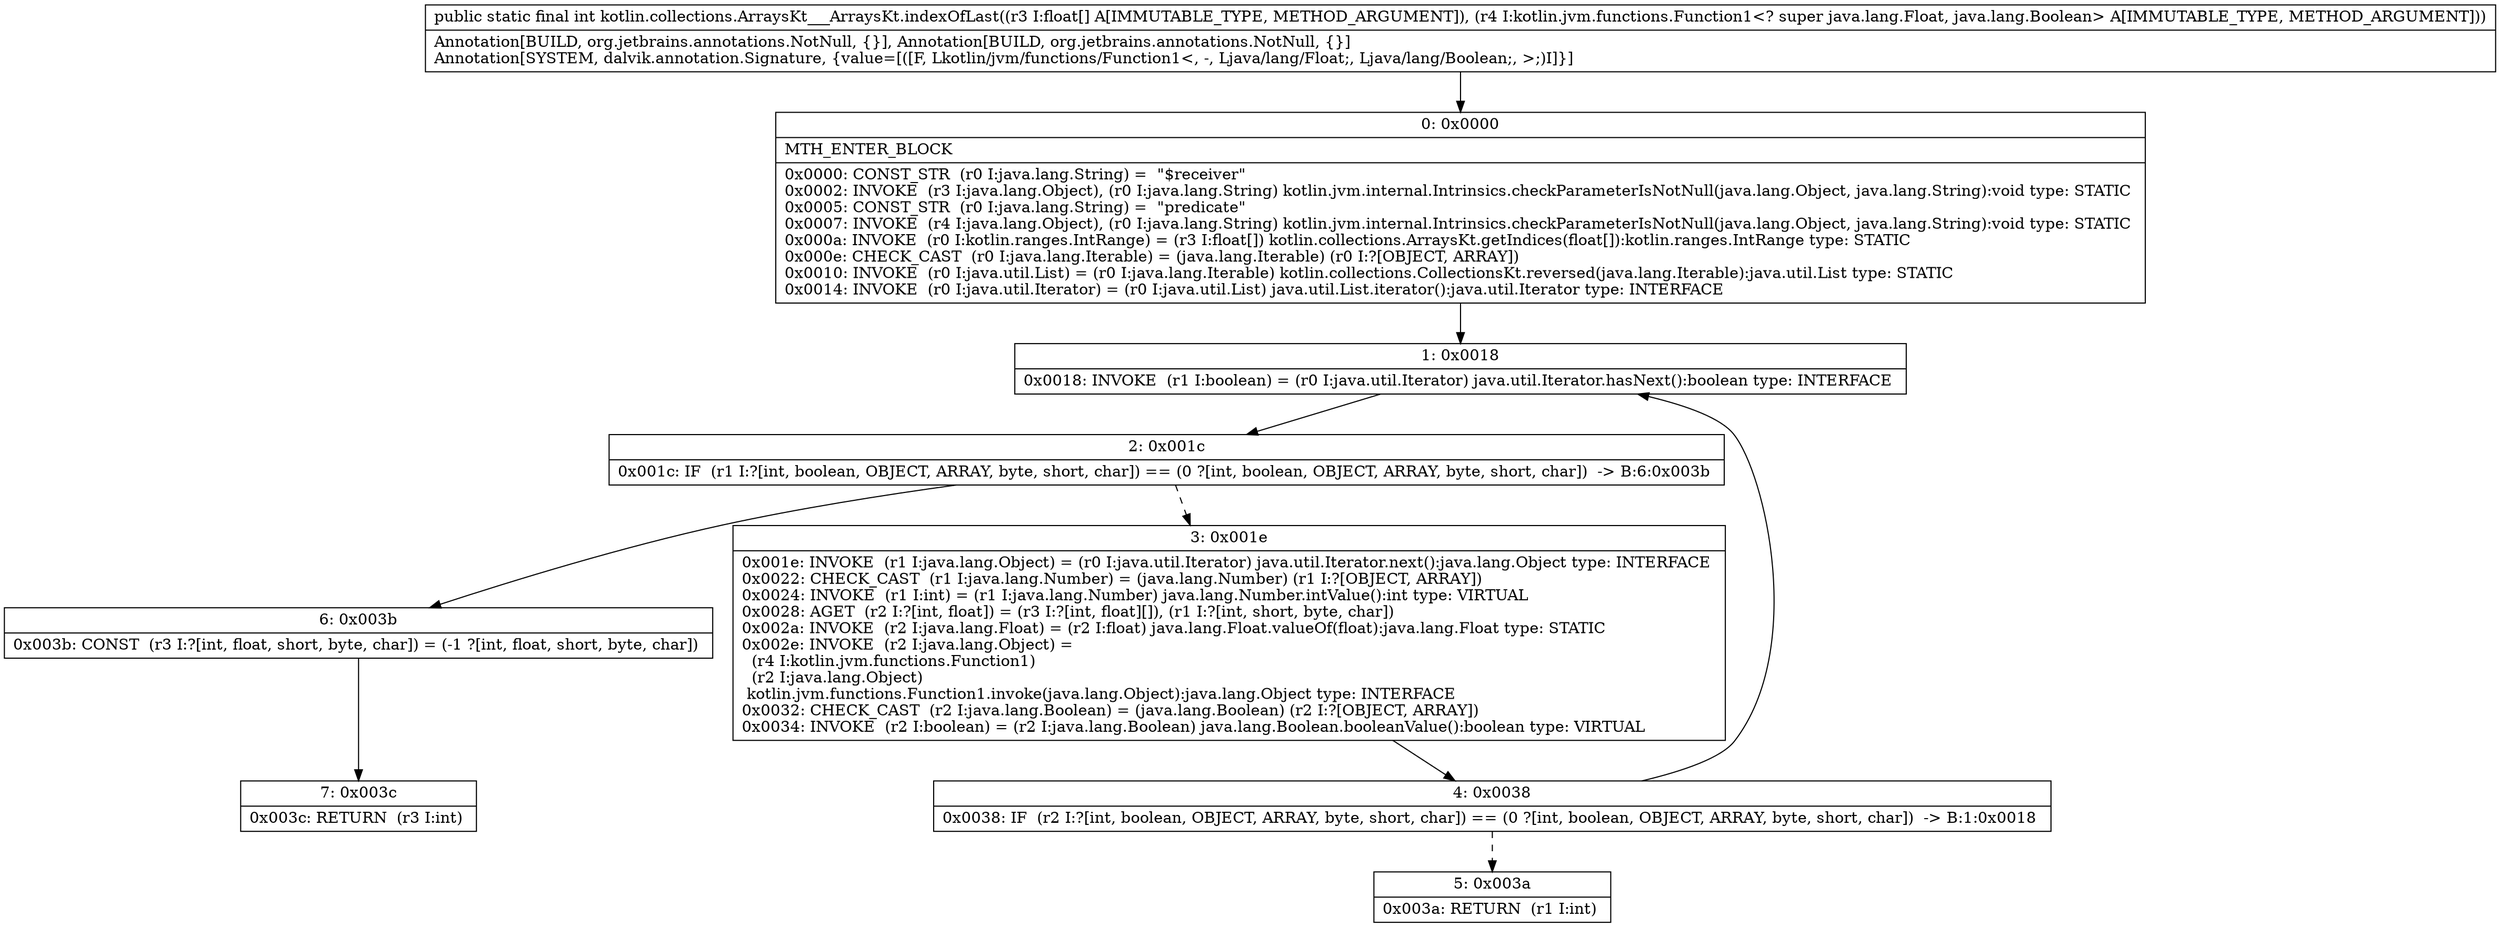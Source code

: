 digraph "CFG forkotlin.collections.ArraysKt___ArraysKt.indexOfLast([FLkotlin\/jvm\/functions\/Function1;)I" {
Node_0 [shape=record,label="{0\:\ 0x0000|MTH_ENTER_BLOCK\l|0x0000: CONST_STR  (r0 I:java.lang.String) =  \"$receiver\" \l0x0002: INVOKE  (r3 I:java.lang.Object), (r0 I:java.lang.String) kotlin.jvm.internal.Intrinsics.checkParameterIsNotNull(java.lang.Object, java.lang.String):void type: STATIC \l0x0005: CONST_STR  (r0 I:java.lang.String) =  \"predicate\" \l0x0007: INVOKE  (r4 I:java.lang.Object), (r0 I:java.lang.String) kotlin.jvm.internal.Intrinsics.checkParameterIsNotNull(java.lang.Object, java.lang.String):void type: STATIC \l0x000a: INVOKE  (r0 I:kotlin.ranges.IntRange) = (r3 I:float[]) kotlin.collections.ArraysKt.getIndices(float[]):kotlin.ranges.IntRange type: STATIC \l0x000e: CHECK_CAST  (r0 I:java.lang.Iterable) = (java.lang.Iterable) (r0 I:?[OBJECT, ARRAY]) \l0x0010: INVOKE  (r0 I:java.util.List) = (r0 I:java.lang.Iterable) kotlin.collections.CollectionsKt.reversed(java.lang.Iterable):java.util.List type: STATIC \l0x0014: INVOKE  (r0 I:java.util.Iterator) = (r0 I:java.util.List) java.util.List.iterator():java.util.Iterator type: INTERFACE \l}"];
Node_1 [shape=record,label="{1\:\ 0x0018|0x0018: INVOKE  (r1 I:boolean) = (r0 I:java.util.Iterator) java.util.Iterator.hasNext():boolean type: INTERFACE \l}"];
Node_2 [shape=record,label="{2\:\ 0x001c|0x001c: IF  (r1 I:?[int, boolean, OBJECT, ARRAY, byte, short, char]) == (0 ?[int, boolean, OBJECT, ARRAY, byte, short, char])  \-\> B:6:0x003b \l}"];
Node_3 [shape=record,label="{3\:\ 0x001e|0x001e: INVOKE  (r1 I:java.lang.Object) = (r0 I:java.util.Iterator) java.util.Iterator.next():java.lang.Object type: INTERFACE \l0x0022: CHECK_CAST  (r1 I:java.lang.Number) = (java.lang.Number) (r1 I:?[OBJECT, ARRAY]) \l0x0024: INVOKE  (r1 I:int) = (r1 I:java.lang.Number) java.lang.Number.intValue():int type: VIRTUAL \l0x0028: AGET  (r2 I:?[int, float]) = (r3 I:?[int, float][]), (r1 I:?[int, short, byte, char]) \l0x002a: INVOKE  (r2 I:java.lang.Float) = (r2 I:float) java.lang.Float.valueOf(float):java.lang.Float type: STATIC \l0x002e: INVOKE  (r2 I:java.lang.Object) = \l  (r4 I:kotlin.jvm.functions.Function1)\l  (r2 I:java.lang.Object)\l kotlin.jvm.functions.Function1.invoke(java.lang.Object):java.lang.Object type: INTERFACE \l0x0032: CHECK_CAST  (r2 I:java.lang.Boolean) = (java.lang.Boolean) (r2 I:?[OBJECT, ARRAY]) \l0x0034: INVOKE  (r2 I:boolean) = (r2 I:java.lang.Boolean) java.lang.Boolean.booleanValue():boolean type: VIRTUAL \l}"];
Node_4 [shape=record,label="{4\:\ 0x0038|0x0038: IF  (r2 I:?[int, boolean, OBJECT, ARRAY, byte, short, char]) == (0 ?[int, boolean, OBJECT, ARRAY, byte, short, char])  \-\> B:1:0x0018 \l}"];
Node_5 [shape=record,label="{5\:\ 0x003a|0x003a: RETURN  (r1 I:int) \l}"];
Node_6 [shape=record,label="{6\:\ 0x003b|0x003b: CONST  (r3 I:?[int, float, short, byte, char]) = (\-1 ?[int, float, short, byte, char]) \l}"];
Node_7 [shape=record,label="{7\:\ 0x003c|0x003c: RETURN  (r3 I:int) \l}"];
MethodNode[shape=record,label="{public static final int kotlin.collections.ArraysKt___ArraysKt.indexOfLast((r3 I:float[] A[IMMUTABLE_TYPE, METHOD_ARGUMENT]), (r4 I:kotlin.jvm.functions.Function1\<? super java.lang.Float, java.lang.Boolean\> A[IMMUTABLE_TYPE, METHOD_ARGUMENT]))  | Annotation[BUILD, org.jetbrains.annotations.NotNull, \{\}], Annotation[BUILD, org.jetbrains.annotations.NotNull, \{\}]\lAnnotation[SYSTEM, dalvik.annotation.Signature, \{value=[([F, Lkotlin\/jvm\/functions\/Function1\<, \-, Ljava\/lang\/Float;, Ljava\/lang\/Boolean;, \>;)I]\}]\l}"];
MethodNode -> Node_0;
Node_0 -> Node_1;
Node_1 -> Node_2;
Node_2 -> Node_3[style=dashed];
Node_2 -> Node_6;
Node_3 -> Node_4;
Node_4 -> Node_1;
Node_4 -> Node_5[style=dashed];
Node_6 -> Node_7;
}

